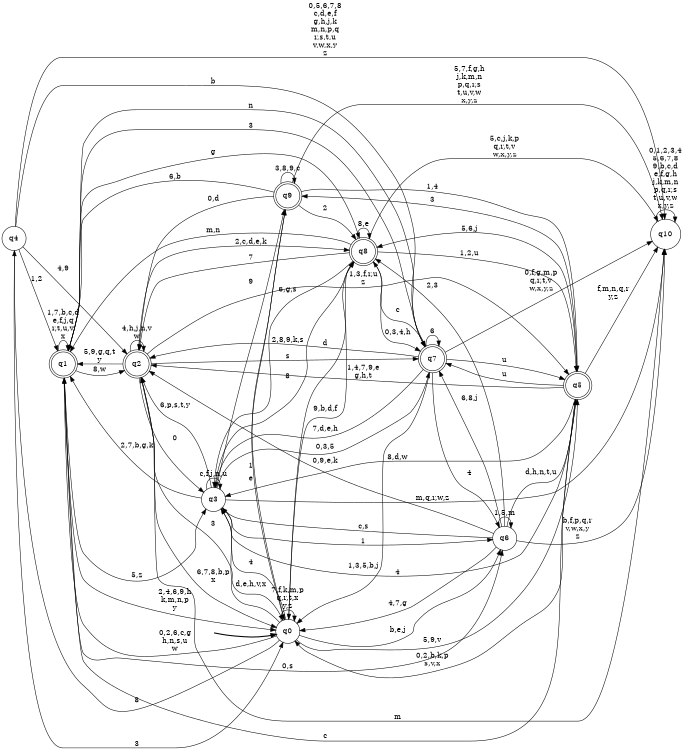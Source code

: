 digraph BlueStar {
__start0 [style = invis, shape = none, label = "", width = 0, height = 0];

rankdir=LR;
size="8,5";

s0 [style="filled", color="black", fillcolor="white" shape="circle", label="q0"];
s1 [style="rounded,filled", color="black", fillcolor="white" shape="doublecircle", label="q1"];
s2 [style="rounded,filled", color="black", fillcolor="white" shape="doublecircle", label="q2"];
s3 [style="filled", color="black", fillcolor="white" shape="circle", label="q3"];
s4 [style="filled", color="black", fillcolor="white" shape="circle", label="q4"];
s5 [style="rounded,filled", color="black", fillcolor="white" shape="doublecircle", label="q5"];
s6 [style="filled", color="black", fillcolor="white" shape="circle", label="q6"];
s7 [style="rounded,filled", color="black", fillcolor="white" shape="doublecircle", label="q7"];
s8 [style="rounded,filled", color="black", fillcolor="white" shape="doublecircle", label="q8"];
s9 [style="rounded,filled", color="black", fillcolor="white" shape="doublecircle", label="q9"];
s10 [style="filled", color="black", fillcolor="white" shape="circle", label="q10"];
subgraph cluster_main { 
	graph [pad=".75", ranksep="0.15", nodesep="0.15"];
	 style=invis; 
	__start0 -> s0 [penwidth=2];
}
s0 -> s0 [label="7,f,k,m,p\nq,r,t,x\ny,z"];
s0 -> s1 [label="0,2,6,c,g\nh,n,s,u\nw"];
s0 -> s2 [label="3"];
s0 -> s3 [label="4"];
s0 -> s4 [label="8"];
s0 -> s5 [label="5,9,v"];
s0 -> s6 [label="b,e,j"];
s0 -> s8 [label="d"];
s0 -> s9 [label="1"];
s1 -> s0 [label="2,4,6,9,h\nk,m,n,p\ny"];
s1 -> s1 [label="1,7,b,c,d\ne,f,j,q\nr,t,u,v\nx"];
s1 -> s2 [label="8,w"];
s1 -> s3 [label="5,z"];
s1 -> s6 [label="0,s"];
s1 -> s7 [label="3"];
s1 -> s8 [label="g"];
s2 -> s0 [label="6,7,8,b,p\nx"];
s2 -> s1 [label="5,9,g,q,t\ny"];
s2 -> s2 [label="4,h,j,n,v\nw"];
s2 -> s3 [label="0"];
s2 -> s5 [label="1,3,f,r,u\nz"];
s2 -> s7 [label="s"];
s2 -> s8 [label="2,c,d,e,k"];
s2 -> s10 [label="m"];
s3 -> s0 [label="d,e,h,v,x"];
s3 -> s1 [label="2,7,b,g,k"];
s3 -> s2 [label="6,p,s,t,y"];
s3 -> s3 [label="c,f,j,n,u"];
s3 -> s5 [label="4"];
s3 -> s6 [label="1"];
s3 -> s7 [label="0,3,5"];
s3 -> s8 [label="8"];
s3 -> s9 [label="9"];
s3 -> s10 [label="m,q,r,w,z"];
s4 -> s0 [label="3"];
s4 -> s1 [label="1,2"];
s4 -> s2 [label="4,9"];
s4 -> s7 [label="b"];
s4 -> s10 [label="0,5,6,7,8\nc,d,e,f\ng,h,j,k\nm,n,p,q\nr,s,t,u\nv,w,x,y\nz"];
s5 -> s0 [label="0,2,b,k,p\ns,v,x"];
s5 -> s1 [label="c"];
s5 -> s2 [label="1,4,7,9,e\ng,h,t"];
s5 -> s3 [label="8,d,w"];
s5 -> s7 [label="u"];
s5 -> s8 [label="5,6,j"];
s5 -> s9 [label="3"];
s5 -> s10 [label="f,m,n,q,r\ny,z"];
s6 -> s0 [label="4,7,g"];
s6 -> s2 [label="0,9,e,k"];
s6 -> s3 [label="c,s"];
s6 -> s5 [label="d,h,n,t,u"];
s6 -> s6 [label="1,5,m"];
s6 -> s7 [label="6,8,j"];
s6 -> s8 [label="2,3"];
s6 -> s10 [label="b,f,p,q,r\nv,w,x,y\nz"];
s7 -> s0 [label="1,3,5,b,j"];
s7 -> s1 [label="n"];
s7 -> s2 [label="2,8,9,k,s"];
s7 -> s3 [label="7,d,e,h"];
s7 -> s5 [label="u"];
s7 -> s6 [label="4"];
s7 -> s7 [label="6"];
s7 -> s8 [label="c"];
s7 -> s10 [label="0,f,g,m,p\nq,r,t,v\nw,x,y,z"];
s8 -> s0 [label="9,b,d,f"];
s8 -> s1 [label="m,n"];
s8 -> s2 [label="7"];
s8 -> s3 [label="6,g,s"];
s8 -> s5 [label="1,2,u"];
s8 -> s7 [label="0,3,4,h"];
s8 -> s8 [label="8,e"];
s8 -> s10 [label="5,c,j,k,p\nq,r,t,v\nw,x,y,z"];
s9 -> s0 [label="e"];
s9 -> s1 [label="6,b"];
s9 -> s2 [label="0,d"];
s9 -> s5 [label="1,4"];
s9 -> s8 [label="2"];
s9 -> s9 [label="3,8,9,c"];
s9 -> s10 [label="5,7,f,g,h\nj,k,m,n\np,q,r,s\nt,u,v,w\nx,y,z"];
s10 -> s10 [label="0,1,2,3,4\n5,6,7,8\n9,b,c,d\ne,f,g,h\nj,k,m,n\np,q,r,s\nt,u,v,w\nx,y,z"];

}